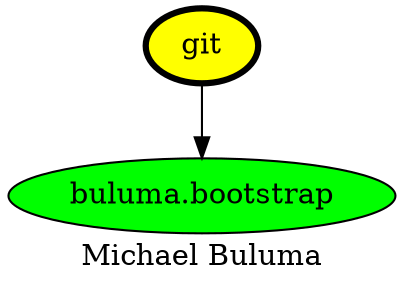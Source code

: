 digraph PhiloDilemma {
  label = "Michael Buluma" ;
  overlap=false
  {
    "git" [fillcolor=yellow style=filled penwidth=3]
    "buluma.bootstrap" [fillcolor=green style=filled]
  }
  "git" -> "buluma.bootstrap"
}
